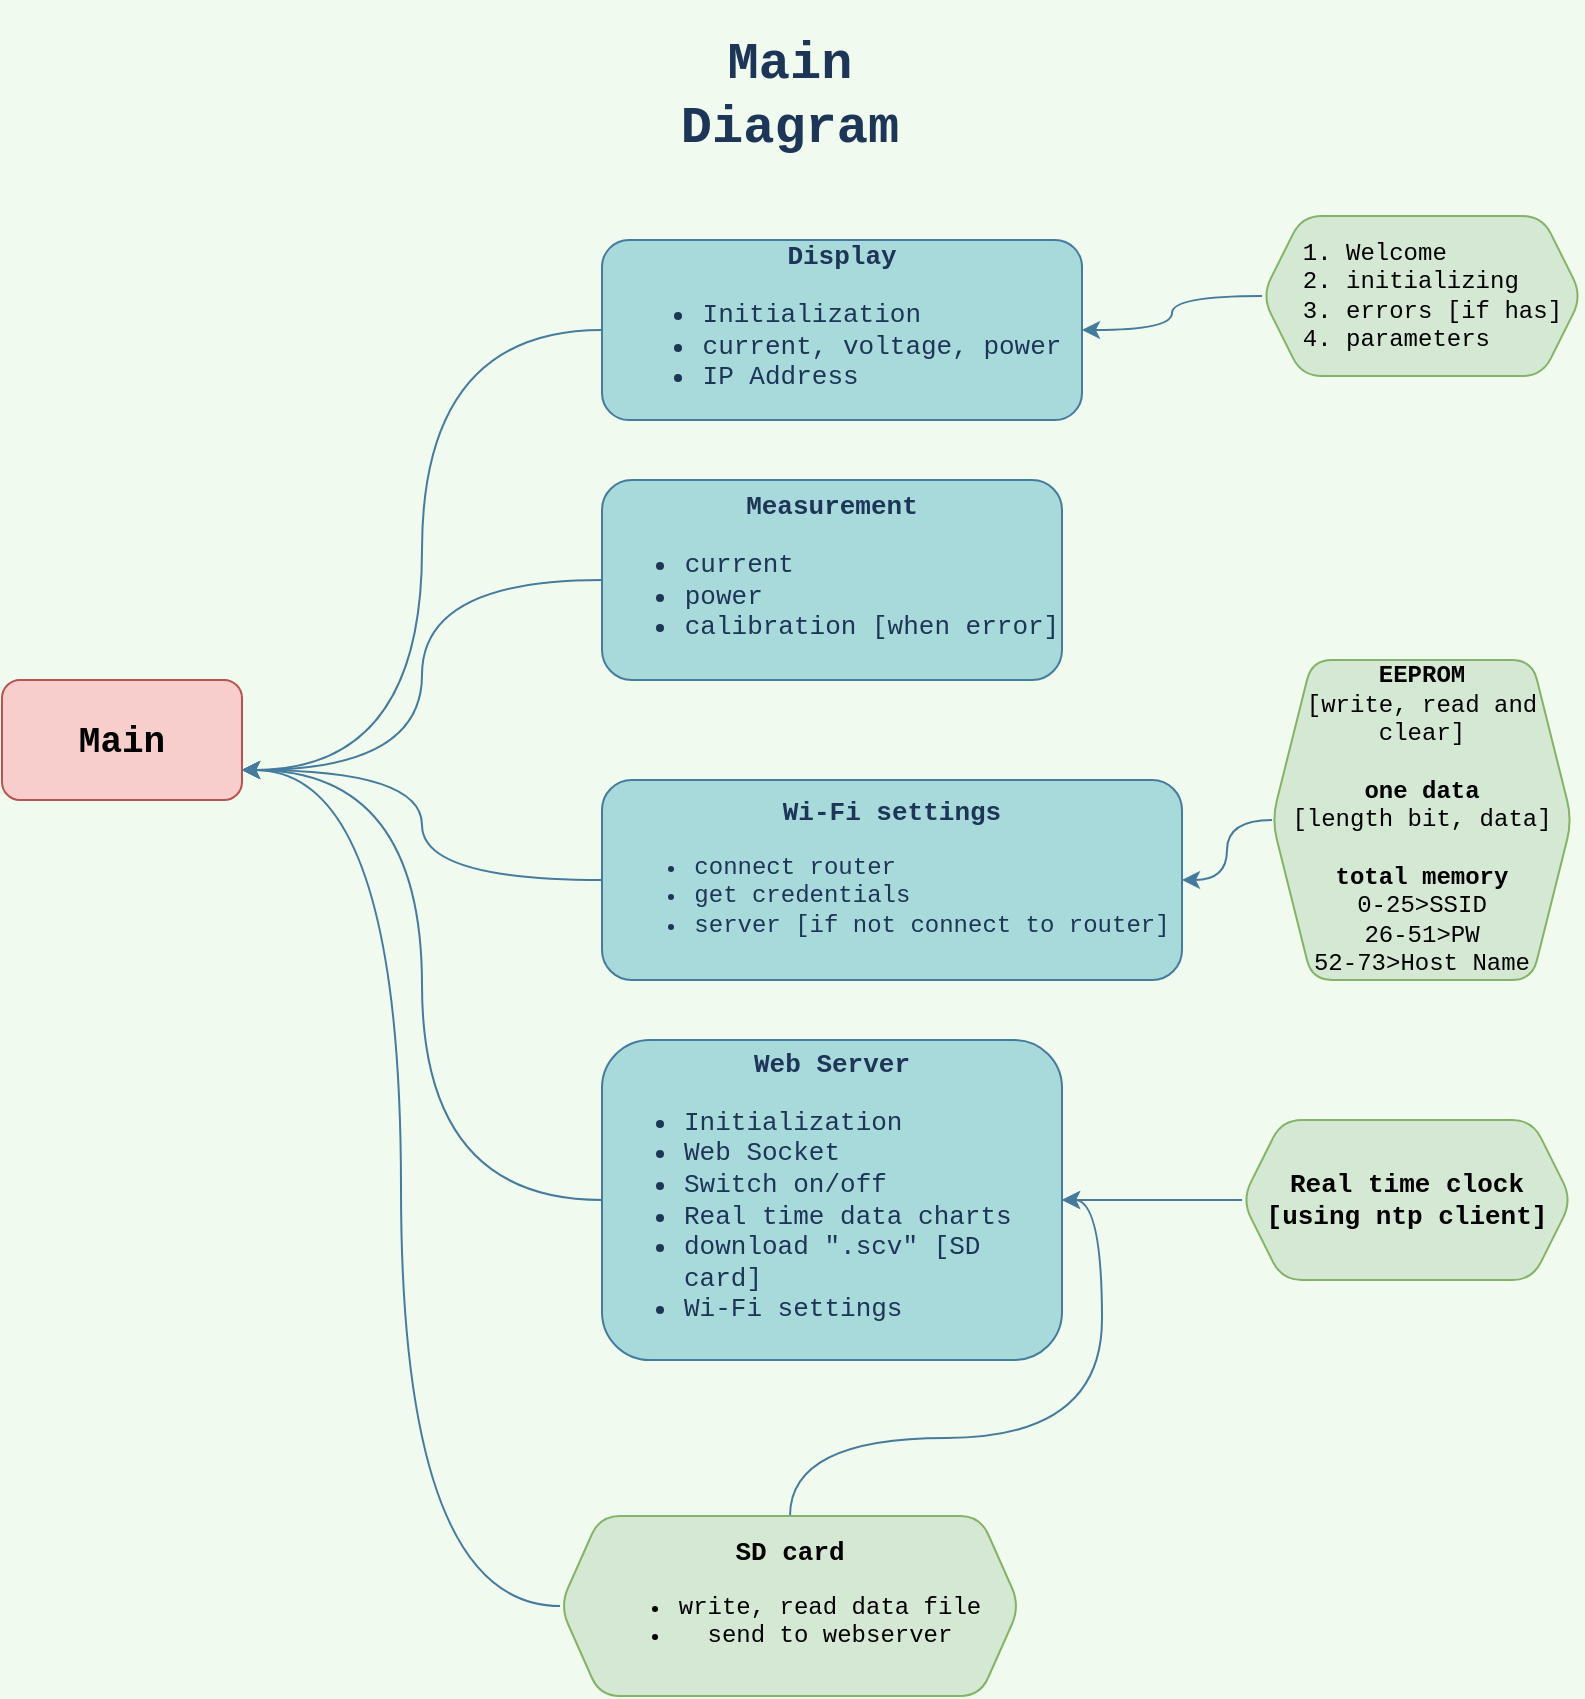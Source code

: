 <mxfile version="15.2.9" type="device"><diagram id="C5RBs43oDa-KdzZeNtuy" name="Page-1"><mxGraphModel dx="1221" dy="692" grid="1" gridSize="10" guides="1" tooltips="1" connect="1" arrows="1" fold="1" page="1" pageScale="1" pageWidth="827" pageHeight="1169" background="#F1FAEE" math="0" shadow="0"><root><mxCell id="WIyWlLk6GJQsqaUBKTNV-0"/><mxCell id="WIyWlLk6GJQsqaUBKTNV-1" parent="WIyWlLk6GJQsqaUBKTNV-0"/><mxCell id="G_ig8CO8GgQYWp1uRSoC-0" value="&lt;h1&gt;&lt;font style=&quot;font-size: 26px&quot;&gt;&lt;b&gt;Main Diagram&lt;/b&gt;&lt;/font&gt;&lt;/h1&gt;" style="text;html=1;strokeColor=none;fillColor=none;align=center;verticalAlign=middle;whiteSpace=wrap;fontColor=#1D3557;rounded=1;fontFamily=Courier New;" vertex="1" parent="WIyWlLk6GJQsqaUBKTNV-1"><mxGeometry x="330" y="30" width="168" height="40" as="geometry"/></mxCell><mxCell id="G_ig8CO8GgQYWp1uRSoC-1" value="&lt;h1&gt;&lt;b&gt;&lt;font style=&quot;font-size: 18px&quot;&gt;Main&lt;/font&gt;&lt;/b&gt;&lt;/h1&gt;" style="whiteSpace=wrap;html=1;fillColor=#f8cecc;strokeColor=#b85450;rounded=1;fontFamily=Courier New;" vertex="1" parent="WIyWlLk6GJQsqaUBKTNV-1"><mxGeometry x="20" y="342" width="120" height="60" as="geometry"/></mxCell><mxCell id="G_ig8CO8GgQYWp1uRSoC-5" style="edgeStyle=orthogonalEdgeStyle;curved=1;rounded=1;orthogonalLoop=1;jettySize=auto;html=1;entryX=1;entryY=0.75;entryDx=0;entryDy=0;fontFamily=Courier New;fontColor=#1D3557;strokeColor=#457B9D;fillColor=#A8DADC;" edge="1" parent="WIyWlLk6GJQsqaUBKTNV-1" source="G_ig8CO8GgQYWp1uRSoC-2" target="G_ig8CO8GgQYWp1uRSoC-1"><mxGeometry relative="1" as="geometry"/></mxCell><mxCell id="G_ig8CO8GgQYWp1uRSoC-2" value="&lt;font style=&quot;font-size: 13px&quot;&gt;&lt;b&gt;Display&lt;/b&gt;&lt;br&gt;&lt;ul&gt;&lt;li style=&quot;text-align: left&quot;&gt;Initialization&lt;/li&gt;&lt;li style=&quot;text-align: left&quot;&gt;current, voltage, power&lt;/li&gt;&lt;li style=&quot;text-align: left&quot;&gt;IP Address&lt;/li&gt;&lt;/ul&gt;&lt;/font&gt;" style="whiteSpace=wrap;html=1;fillColor=#A8DADC;strokeColor=#457B9D;fontColor=#1D3557;rounded=1;fontFamily=Courier New;" vertex="1" parent="WIyWlLk6GJQsqaUBKTNV-1"><mxGeometry x="320" y="122" width="240" height="90" as="geometry"/></mxCell><mxCell id="G_ig8CO8GgQYWp1uRSoC-22" value="" style="edgeStyle=orthogonalEdgeStyle;curved=1;rounded=1;orthogonalLoop=1;jettySize=auto;html=1;fontFamily=Courier New;fontColor=#1D3557;startArrow=none;startFill=0;endArrow=classic;endFill=1;strokeColor=#457B9D;fillColor=#A8DADC;" edge="1" parent="WIyWlLk6GJQsqaUBKTNV-1" source="G_ig8CO8GgQYWp1uRSoC-3" target="G_ig8CO8GgQYWp1uRSoC-2"><mxGeometry relative="1" as="geometry"/></mxCell><mxCell id="G_ig8CO8GgQYWp1uRSoC-3" value="&lt;ol&gt;&lt;li&gt;&lt;span&gt;Welcome&lt;/span&gt;&lt;br&gt;&lt;/li&gt;&lt;li&gt;initializing&lt;/li&gt;&lt;li&gt;errors [if has]&lt;/li&gt;&lt;li&gt;parameters&lt;/li&gt;&lt;/ol&gt;" style="shape=hexagon;perimeter=hexagonPerimeter2;whiteSpace=wrap;html=1;fixedSize=1;rounded=1;fontFamily=Courier New;strokeColor=#82b366;fillColor=#d5e8d4;align=left;" vertex="1" parent="WIyWlLk6GJQsqaUBKTNV-1"><mxGeometry x="650" y="110" width="160" height="80" as="geometry"/></mxCell><mxCell id="G_ig8CO8GgQYWp1uRSoC-9" style="edgeStyle=orthogonalEdgeStyle;curved=1;rounded=1;orthogonalLoop=1;jettySize=auto;html=1;entryX=1;entryY=0.75;entryDx=0;entryDy=0;fontFamily=Courier New;fontColor=#1D3557;strokeColor=#457B9D;fillColor=#A8DADC;" edge="1" parent="WIyWlLk6GJQsqaUBKTNV-1" source="G_ig8CO8GgQYWp1uRSoC-6" target="G_ig8CO8GgQYWp1uRSoC-1"><mxGeometry relative="1" as="geometry"/></mxCell><mxCell id="G_ig8CO8GgQYWp1uRSoC-6" value="&lt;b&gt;&lt;font style=&quot;font-size: 13px&quot;&gt;Measurement&lt;/font&gt;&lt;/b&gt;&lt;br&gt;&lt;ul style=&quot;font-size: 13px&quot;&gt;&lt;li style=&quot;text-align: left&quot;&gt;current&lt;/li&gt;&lt;li style=&quot;text-align: left&quot;&gt;power&lt;/li&gt;&lt;li style=&quot;text-align: left&quot;&gt;calibration [when error]&lt;/li&gt;&lt;/ul&gt;" style="rounded=1;whiteSpace=wrap;html=1;fontFamily=Courier New;fontColor=#1D3557;strokeColor=#457B9D;fillColor=#A8DADC;" vertex="1" parent="WIyWlLk6GJQsqaUBKTNV-1"><mxGeometry x="320" y="242" width="230" height="100" as="geometry"/></mxCell><mxCell id="G_ig8CO8GgQYWp1uRSoC-11" style="edgeStyle=orthogonalEdgeStyle;curved=1;rounded=1;orthogonalLoop=1;jettySize=auto;html=1;exitX=0;exitY=0.5;exitDx=0;exitDy=0;entryX=1;entryY=0.75;entryDx=0;entryDy=0;fontFamily=Courier New;fontColor=#1D3557;strokeColor=#457B9D;fillColor=#A8DADC;" edge="1" parent="WIyWlLk6GJQsqaUBKTNV-1" source="G_ig8CO8GgQYWp1uRSoC-10" target="G_ig8CO8GgQYWp1uRSoC-1"><mxGeometry relative="1" as="geometry"/></mxCell><mxCell id="G_ig8CO8GgQYWp1uRSoC-18" value="" style="edgeStyle=orthogonalEdgeStyle;curved=1;rounded=1;orthogonalLoop=1;jettySize=auto;html=1;fontFamily=Courier New;fontColor=#1D3557;startArrow=classic;startFill=1;endArrow=none;endFill=0;strokeColor=#457B9D;fillColor=#A8DADC;entryX=0;entryY=0.5;entryDx=0;entryDy=0;" edge="1" parent="WIyWlLk6GJQsqaUBKTNV-1" source="G_ig8CO8GgQYWp1uRSoC-10" target="G_ig8CO8GgQYWp1uRSoC-17"><mxGeometry relative="1" as="geometry"><mxPoint x="640" y="602" as="targetPoint"/></mxGeometry></mxCell><mxCell id="G_ig8CO8GgQYWp1uRSoC-10" value="&lt;b&gt;&lt;font style=&quot;font-size: 13px&quot;&gt;Web Server&lt;/font&gt;&lt;/b&gt;&lt;br&gt;&lt;ul style=&quot;font-size: 13px&quot;&gt;&lt;li style=&quot;text-align: left&quot;&gt;Initialization&lt;/li&gt;&lt;li style=&quot;text-align: left&quot;&gt;Web Socket&lt;/li&gt;&lt;li style=&quot;text-align: left&quot;&gt;Switch on/off&lt;/li&gt;&lt;li style=&quot;text-align: left&quot;&gt;Real time data charts&lt;/li&gt;&lt;li style=&quot;text-align: left&quot;&gt;download &quot;.scv&quot; [SD card]&lt;/li&gt;&lt;li style=&quot;text-align: left&quot;&gt;Wi-Fi settings&lt;/li&gt;&lt;/ul&gt;" style="whiteSpace=wrap;html=1;rounded=1;fontFamily=Courier New;fontColor=#1D3557;strokeColor=#457B9D;fillColor=#A8DADC;" vertex="1" parent="WIyWlLk6GJQsqaUBKTNV-1"><mxGeometry x="320" y="522" width="230" height="160" as="geometry"/></mxCell><mxCell id="G_ig8CO8GgQYWp1uRSoC-14" style="edgeStyle=orthogonalEdgeStyle;curved=1;rounded=1;orthogonalLoop=1;jettySize=auto;html=1;exitX=0;exitY=0.5;exitDx=0;exitDy=0;entryX=1;entryY=0.75;entryDx=0;entryDy=0;fontFamily=Courier New;fontColor=#1D3557;strokeColor=#457B9D;fillColor=#A8DADC;" edge="1" parent="WIyWlLk6GJQsqaUBKTNV-1" source="G_ig8CO8GgQYWp1uRSoC-12" target="G_ig8CO8GgQYWp1uRSoC-1"><mxGeometry relative="1" as="geometry"/></mxCell><mxCell id="G_ig8CO8GgQYWp1uRSoC-16" value="" style="edgeStyle=orthogonalEdgeStyle;curved=1;rounded=1;orthogonalLoop=1;jettySize=auto;html=1;fontFamily=Courier New;fontColor=#1D3557;strokeColor=#457B9D;fillColor=#A8DADC;startArrow=classic;startFill=1;endArrow=none;endFill=0;entryX=0;entryY=0.5;entryDx=0;entryDy=0;" edge="1" parent="WIyWlLk6GJQsqaUBKTNV-1" source="G_ig8CO8GgQYWp1uRSoC-12" target="G_ig8CO8GgQYWp1uRSoC-15"><mxGeometry relative="1" as="geometry"><mxPoint x="648" y="410" as="targetPoint"/></mxGeometry></mxCell><mxCell id="G_ig8CO8GgQYWp1uRSoC-12" value="&lt;b&gt;&lt;font style=&quot;font-size: 13px&quot;&gt;Wi-Fi settings&lt;/font&gt;&lt;/b&gt;&lt;br&gt;&lt;ul&gt;&lt;li style=&quot;text-align: left&quot;&gt;connect router&lt;/li&gt;&lt;li style=&quot;text-align: left&quot;&gt;get credentials&lt;/li&gt;&lt;li style=&quot;text-align: left&quot;&gt;server [if not connect to router]&lt;/li&gt;&lt;/ul&gt;" style="whiteSpace=wrap;html=1;rounded=1;fontFamily=Courier New;fontColor=#1D3557;strokeColor=#457B9D;fillColor=#A8DADC;" vertex="1" parent="WIyWlLk6GJQsqaUBKTNV-1"><mxGeometry x="320" y="392" width="290" height="100" as="geometry"/></mxCell><mxCell id="G_ig8CO8GgQYWp1uRSoC-15" value="&lt;b&gt;EEPROM&lt;/b&gt;&lt;br&gt;[write, read and clear]&lt;br&gt;&lt;br&gt;&lt;b&gt;one data&lt;/b&gt;&lt;br&gt;[length bit, data]&lt;br&gt;&lt;br&gt;&lt;b&gt;total memory&lt;/b&gt;&lt;br&gt;0-25&amp;gt;SSID&lt;br&gt;26-51&amp;gt;PW&lt;br&gt;52-73&amp;gt;Host Name" style="shape=hexagon;perimeter=hexagonPerimeter2;whiteSpace=wrap;html=1;fixedSize=1;rounded=1;fontFamily=Courier New;strokeColor=#82b366;fillColor=#d5e8d4;" vertex="1" parent="WIyWlLk6GJQsqaUBKTNV-1"><mxGeometry x="655" y="332" width="150" height="160" as="geometry"/></mxCell><mxCell id="G_ig8CO8GgQYWp1uRSoC-17" value="&lt;b&gt;&lt;font style=&quot;font-size: 13px&quot;&gt;Real time clock&lt;br&gt;[using ntp client]&lt;br&gt;&lt;/font&gt;&lt;/b&gt;" style="shape=hexagon;perimeter=hexagonPerimeter2;whiteSpace=wrap;html=1;fixedSize=1;rounded=1;fontFamily=Courier New;strokeColor=#82b366;fillColor=#d5e8d4;" vertex="1" parent="WIyWlLk6GJQsqaUBKTNV-1"><mxGeometry x="640" y="562" width="165" height="80" as="geometry"/></mxCell><mxCell id="G_ig8CO8GgQYWp1uRSoC-21" style="edgeStyle=orthogonalEdgeStyle;curved=1;rounded=1;orthogonalLoop=1;jettySize=auto;html=1;entryX=1;entryY=0.5;entryDx=0;entryDy=0;fontFamily=Courier New;fontColor=#1D3557;startArrow=none;startFill=0;endArrow=classic;endFill=1;strokeColor=#457B9D;fillColor=#A8DADC;exitX=0.5;exitY=0;exitDx=0;exitDy=0;" edge="1" parent="WIyWlLk6GJQsqaUBKTNV-1" source="G_ig8CO8GgQYWp1uRSoC-20" target="G_ig8CO8GgQYWp1uRSoC-10"><mxGeometry relative="1" as="geometry"><mxPoint x="590.026" y="727.059" as="sourcePoint"/></mxGeometry></mxCell><mxCell id="G_ig8CO8GgQYWp1uRSoC-23" style="edgeStyle=orthogonalEdgeStyle;curved=1;rounded=1;orthogonalLoop=1;jettySize=auto;html=1;exitX=0;exitY=0.5;exitDx=0;exitDy=0;fontFamily=Courier New;fontColor=#1D3557;startArrow=none;startFill=0;endArrow=classic;endFill=1;strokeColor=#457B9D;fillColor=#A8DADC;entryX=1;entryY=0.75;entryDx=0;entryDy=0;" edge="1" parent="WIyWlLk6GJQsqaUBKTNV-1" source="G_ig8CO8GgQYWp1uRSoC-20" target="G_ig8CO8GgQYWp1uRSoC-1"><mxGeometry relative="1" as="geometry"><mxPoint x="150" y="390" as="targetPoint"/></mxGeometry></mxCell><mxCell id="G_ig8CO8GgQYWp1uRSoC-20" value="&lt;b&gt;&lt;font style=&quot;font-size: 13px&quot;&gt;SD card&lt;/font&gt;&lt;/b&gt;&lt;br&gt;&lt;ul&gt;&lt;li&gt;write, read data file&lt;/li&gt;&lt;li&gt;send to webserver&lt;/li&gt;&lt;/ul&gt;" style="shape=hexagon;perimeter=hexagonPerimeter2;whiteSpace=wrap;html=1;fixedSize=1;rounded=1;fontFamily=Courier New;strokeColor=#82b366;fillColor=#d5e8d4;" vertex="1" parent="WIyWlLk6GJQsqaUBKTNV-1"><mxGeometry x="299" y="760" width="230" height="90" as="geometry"/></mxCell></root></mxGraphModel></diagram></mxfile>